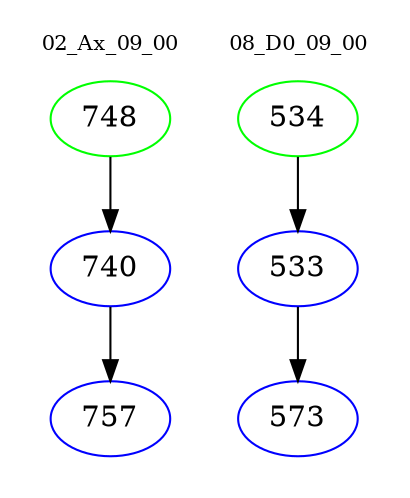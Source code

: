 digraph{
subgraph cluster_0 {
color = white
label = "02_Ax_09_00";
fontsize=10;
T0_748 [label="748", color="green"]
T0_748 -> T0_740 [color="black"]
T0_740 [label="740", color="blue"]
T0_740 -> T0_757 [color="black"]
T0_757 [label="757", color="blue"]
}
subgraph cluster_1 {
color = white
label = "08_D0_09_00";
fontsize=10;
T1_534 [label="534", color="green"]
T1_534 -> T1_533 [color="black"]
T1_533 [label="533", color="blue"]
T1_533 -> T1_573 [color="black"]
T1_573 [label="573", color="blue"]
}
}
